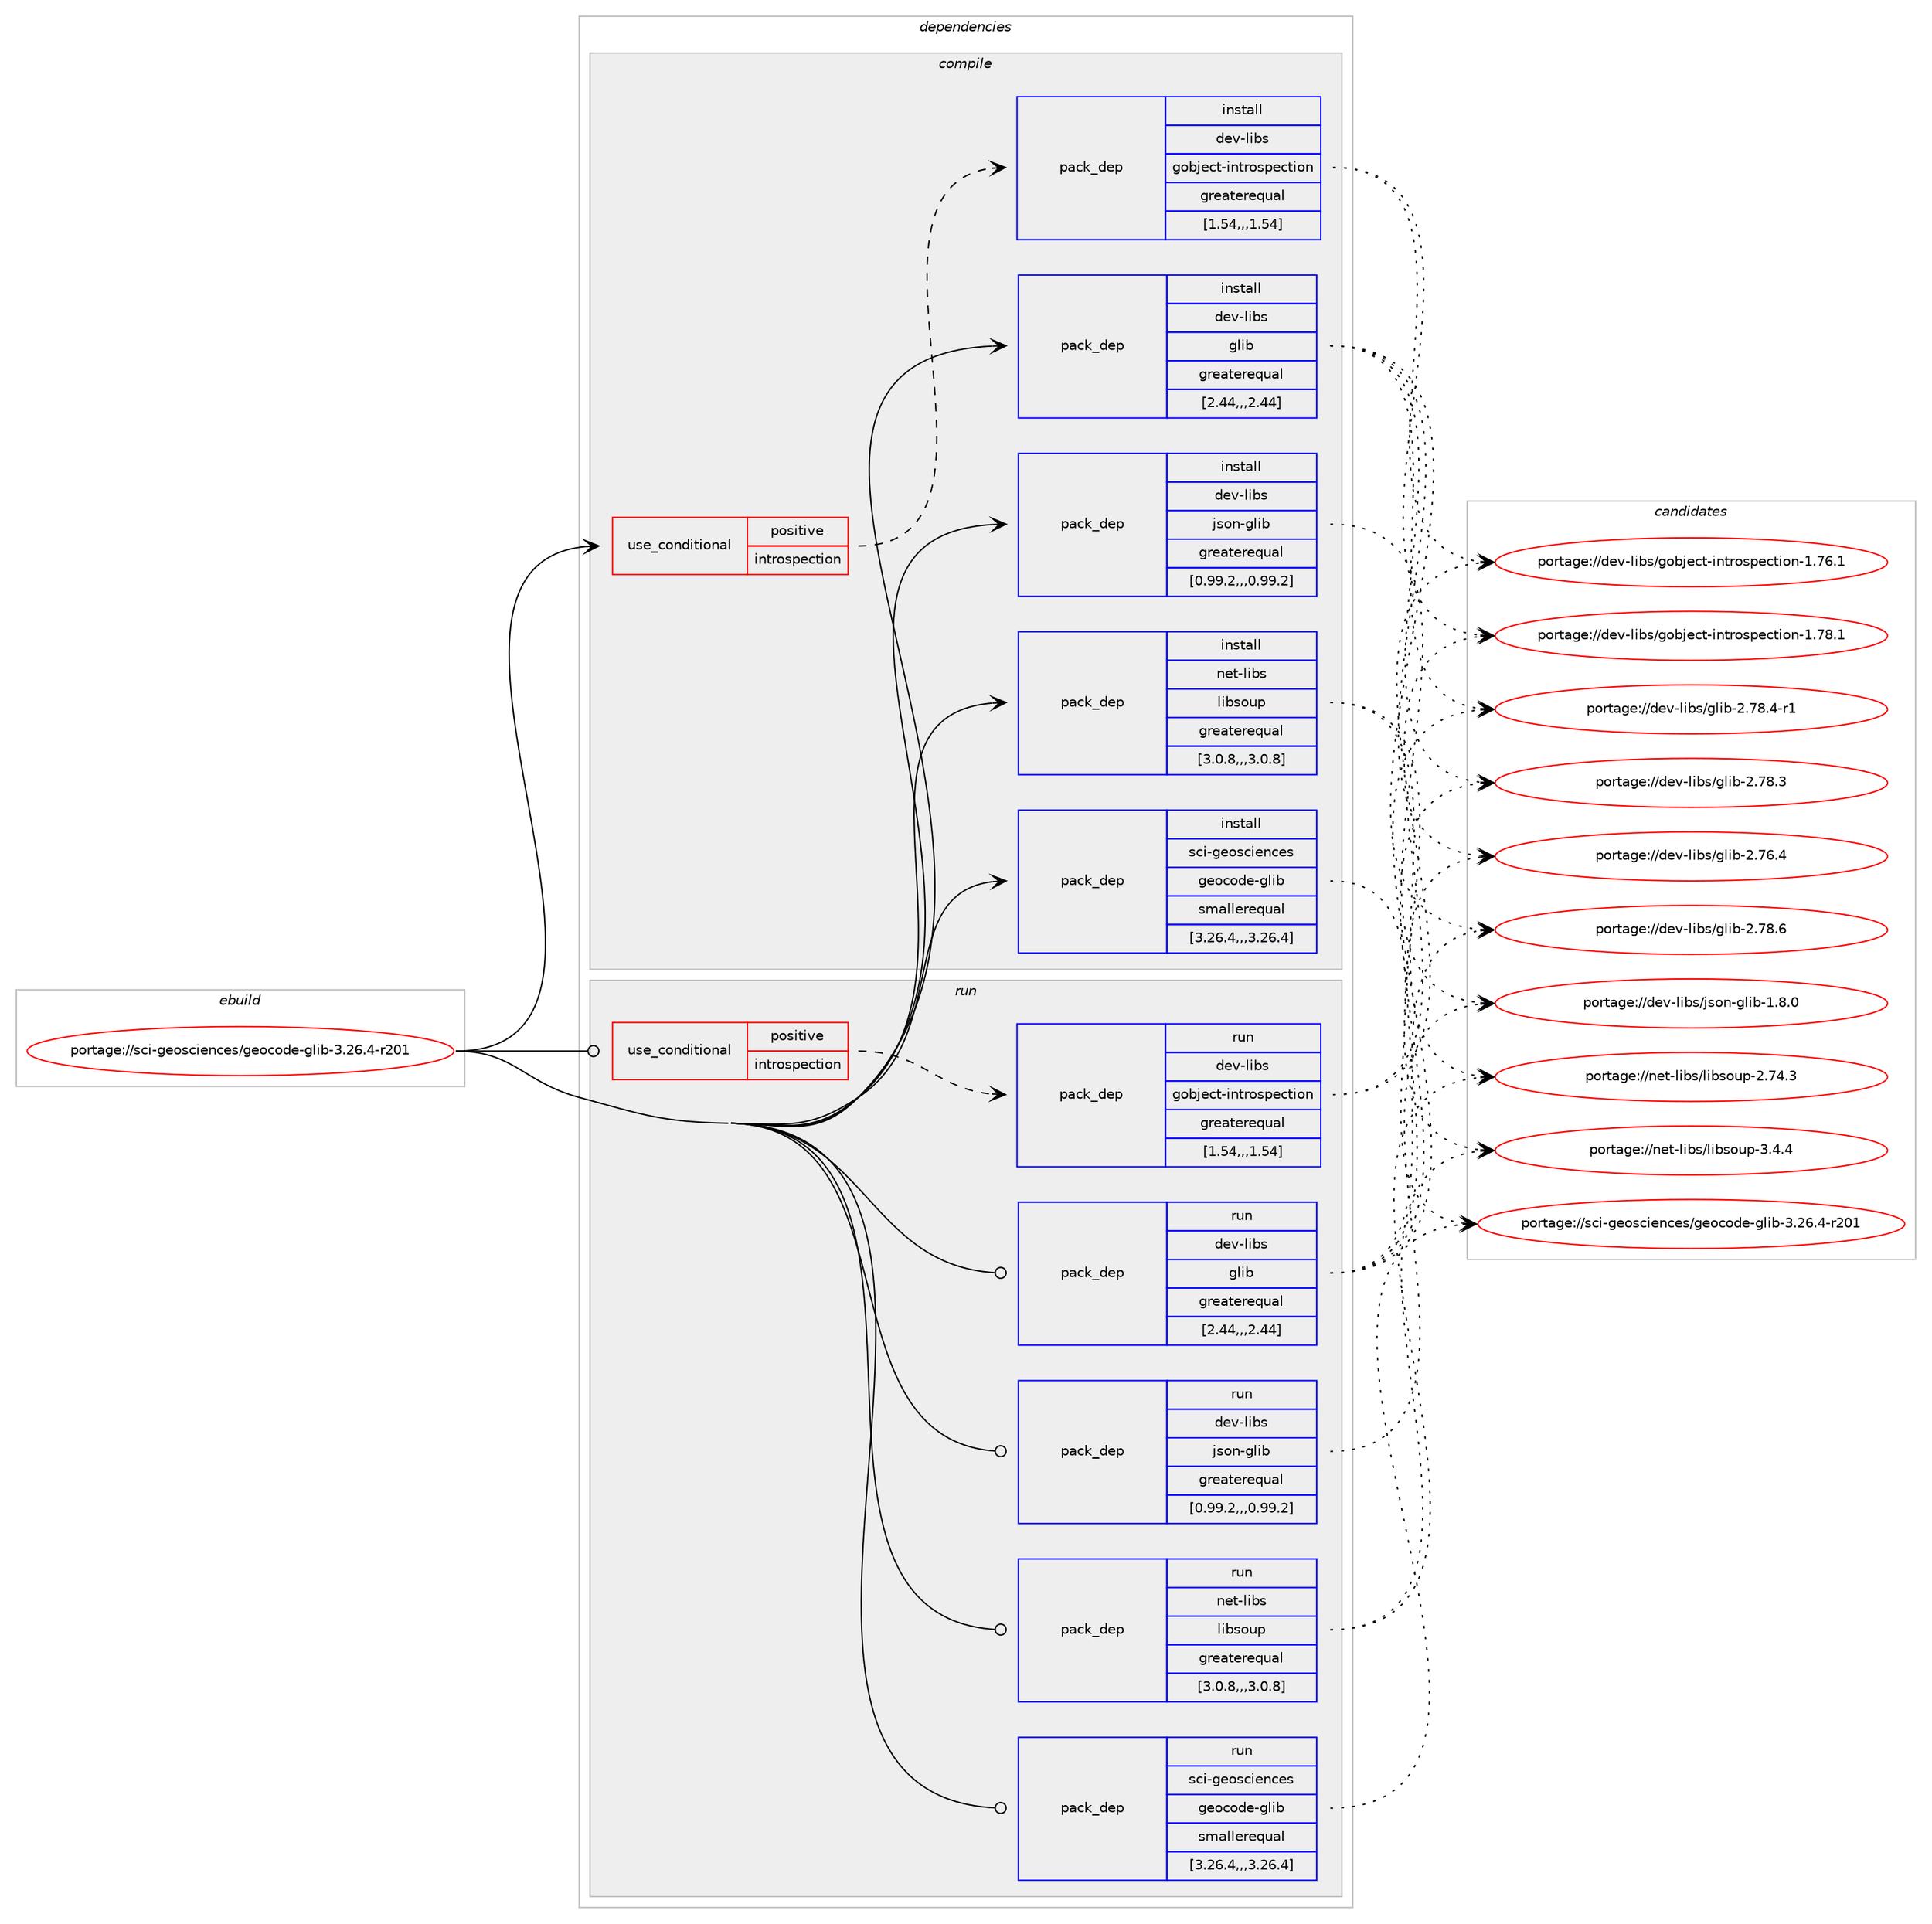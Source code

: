 digraph prolog {

# *************
# Graph options
# *************

newrank=true;
concentrate=true;
compound=true;
graph [rankdir=LR,fontname=Helvetica,fontsize=10,ranksep=1.5];#, ranksep=2.5, nodesep=0.2];
edge  [arrowhead=vee];
node  [fontname=Helvetica,fontsize=10];

# **********
# The ebuild
# **********

subgraph cluster_leftcol {
color=gray;
label=<<i>ebuild</i>>;
id [label="portage://sci-geosciences/geocode-glib-3.26.4-r201", color=red, width=4, href="../sci-geosciences/geocode-glib-3.26.4-r201.svg"];
}

# ****************
# The dependencies
# ****************

subgraph cluster_midcol {
color=gray;
label=<<i>dependencies</i>>;
subgraph cluster_compile {
fillcolor="#eeeeee";
style=filled;
label=<<i>compile</i>>;
subgraph cond104593 {
dependency395959 [label=<<TABLE BORDER="0" CELLBORDER="1" CELLSPACING="0" CELLPADDING="4"><TR><TD ROWSPAN="3" CELLPADDING="10">use_conditional</TD></TR><TR><TD>positive</TD></TR><TR><TD>introspection</TD></TR></TABLE>>, shape=none, color=red];
subgraph pack288550 {
dependency395960 [label=<<TABLE BORDER="0" CELLBORDER="1" CELLSPACING="0" CELLPADDING="4" WIDTH="220"><TR><TD ROWSPAN="6" CELLPADDING="30">pack_dep</TD></TR><TR><TD WIDTH="110">install</TD></TR><TR><TD>dev-libs</TD></TR><TR><TD>gobject-introspection</TD></TR><TR><TD>greaterequal</TD></TR><TR><TD>[1.54,,,1.54]</TD></TR></TABLE>>, shape=none, color=blue];
}
dependency395959:e -> dependency395960:w [weight=20,style="dashed",arrowhead="vee"];
}
id:e -> dependency395959:w [weight=20,style="solid",arrowhead="vee"];
subgraph pack288551 {
dependency395961 [label=<<TABLE BORDER="0" CELLBORDER="1" CELLSPACING="0" CELLPADDING="4" WIDTH="220"><TR><TD ROWSPAN="6" CELLPADDING="30">pack_dep</TD></TR><TR><TD WIDTH="110">install</TD></TR><TR><TD>dev-libs</TD></TR><TR><TD>glib</TD></TR><TR><TD>greaterequal</TD></TR><TR><TD>[2.44,,,2.44]</TD></TR></TABLE>>, shape=none, color=blue];
}
id:e -> dependency395961:w [weight=20,style="solid",arrowhead="vee"];
subgraph pack288552 {
dependency395962 [label=<<TABLE BORDER="0" CELLBORDER="1" CELLSPACING="0" CELLPADDING="4" WIDTH="220"><TR><TD ROWSPAN="6" CELLPADDING="30">pack_dep</TD></TR><TR><TD WIDTH="110">install</TD></TR><TR><TD>dev-libs</TD></TR><TR><TD>json-glib</TD></TR><TR><TD>greaterequal</TD></TR><TR><TD>[0.99.2,,,0.99.2]</TD></TR></TABLE>>, shape=none, color=blue];
}
id:e -> dependency395962:w [weight=20,style="solid",arrowhead="vee"];
subgraph pack288553 {
dependency395963 [label=<<TABLE BORDER="0" CELLBORDER="1" CELLSPACING="0" CELLPADDING="4" WIDTH="220"><TR><TD ROWSPAN="6" CELLPADDING="30">pack_dep</TD></TR><TR><TD WIDTH="110">install</TD></TR><TR><TD>net-libs</TD></TR><TR><TD>libsoup</TD></TR><TR><TD>greaterequal</TD></TR><TR><TD>[3.0.8,,,3.0.8]</TD></TR></TABLE>>, shape=none, color=blue];
}
id:e -> dependency395963:w [weight=20,style="solid",arrowhead="vee"];
subgraph pack288554 {
dependency395964 [label=<<TABLE BORDER="0" CELLBORDER="1" CELLSPACING="0" CELLPADDING="4" WIDTH="220"><TR><TD ROWSPAN="6" CELLPADDING="30">pack_dep</TD></TR><TR><TD WIDTH="110">install</TD></TR><TR><TD>sci-geosciences</TD></TR><TR><TD>geocode-glib</TD></TR><TR><TD>smallerequal</TD></TR><TR><TD>[3.26.4,,,3.26.4]</TD></TR></TABLE>>, shape=none, color=blue];
}
id:e -> dependency395964:w [weight=20,style="solid",arrowhead="vee"];
}
subgraph cluster_compileandrun {
fillcolor="#eeeeee";
style=filled;
label=<<i>compile and run</i>>;
}
subgraph cluster_run {
fillcolor="#eeeeee";
style=filled;
label=<<i>run</i>>;
subgraph cond104594 {
dependency395965 [label=<<TABLE BORDER="0" CELLBORDER="1" CELLSPACING="0" CELLPADDING="4"><TR><TD ROWSPAN="3" CELLPADDING="10">use_conditional</TD></TR><TR><TD>positive</TD></TR><TR><TD>introspection</TD></TR></TABLE>>, shape=none, color=red];
subgraph pack288555 {
dependency395966 [label=<<TABLE BORDER="0" CELLBORDER="1" CELLSPACING="0" CELLPADDING="4" WIDTH="220"><TR><TD ROWSPAN="6" CELLPADDING="30">pack_dep</TD></TR><TR><TD WIDTH="110">run</TD></TR><TR><TD>dev-libs</TD></TR><TR><TD>gobject-introspection</TD></TR><TR><TD>greaterequal</TD></TR><TR><TD>[1.54,,,1.54]</TD></TR></TABLE>>, shape=none, color=blue];
}
dependency395965:e -> dependency395966:w [weight=20,style="dashed",arrowhead="vee"];
}
id:e -> dependency395965:w [weight=20,style="solid",arrowhead="odot"];
subgraph pack288556 {
dependency395967 [label=<<TABLE BORDER="0" CELLBORDER="1" CELLSPACING="0" CELLPADDING="4" WIDTH="220"><TR><TD ROWSPAN="6" CELLPADDING="30">pack_dep</TD></TR><TR><TD WIDTH="110">run</TD></TR><TR><TD>dev-libs</TD></TR><TR><TD>glib</TD></TR><TR><TD>greaterequal</TD></TR><TR><TD>[2.44,,,2.44]</TD></TR></TABLE>>, shape=none, color=blue];
}
id:e -> dependency395967:w [weight=20,style="solid",arrowhead="odot"];
subgraph pack288557 {
dependency395968 [label=<<TABLE BORDER="0" CELLBORDER="1" CELLSPACING="0" CELLPADDING="4" WIDTH="220"><TR><TD ROWSPAN="6" CELLPADDING="30">pack_dep</TD></TR><TR><TD WIDTH="110">run</TD></TR><TR><TD>dev-libs</TD></TR><TR><TD>json-glib</TD></TR><TR><TD>greaterequal</TD></TR><TR><TD>[0.99.2,,,0.99.2]</TD></TR></TABLE>>, shape=none, color=blue];
}
id:e -> dependency395968:w [weight=20,style="solid",arrowhead="odot"];
subgraph pack288558 {
dependency395969 [label=<<TABLE BORDER="0" CELLBORDER="1" CELLSPACING="0" CELLPADDING="4" WIDTH="220"><TR><TD ROWSPAN="6" CELLPADDING="30">pack_dep</TD></TR><TR><TD WIDTH="110">run</TD></TR><TR><TD>net-libs</TD></TR><TR><TD>libsoup</TD></TR><TR><TD>greaterequal</TD></TR><TR><TD>[3.0.8,,,3.0.8]</TD></TR></TABLE>>, shape=none, color=blue];
}
id:e -> dependency395969:w [weight=20,style="solid",arrowhead="odot"];
subgraph pack288559 {
dependency395970 [label=<<TABLE BORDER="0" CELLBORDER="1" CELLSPACING="0" CELLPADDING="4" WIDTH="220"><TR><TD ROWSPAN="6" CELLPADDING="30">pack_dep</TD></TR><TR><TD WIDTH="110">run</TD></TR><TR><TD>sci-geosciences</TD></TR><TR><TD>geocode-glib</TD></TR><TR><TD>smallerequal</TD></TR><TR><TD>[3.26.4,,,3.26.4]</TD></TR></TABLE>>, shape=none, color=blue];
}
id:e -> dependency395970:w [weight=20,style="solid",arrowhead="odot"];
}
}

# **************
# The candidates
# **************

subgraph cluster_choices {
rank=same;
color=gray;
label=<<i>candidates</i>>;

subgraph choice288550 {
color=black;
nodesep=1;
choice1001011184510810598115471031119810610199116451051101161141111151121019911610511111045494655564649 [label="portage://dev-libs/gobject-introspection-1.78.1", color=red, width=4,href="../dev-libs/gobject-introspection-1.78.1.svg"];
choice1001011184510810598115471031119810610199116451051101161141111151121019911610511111045494655544649 [label="portage://dev-libs/gobject-introspection-1.76.1", color=red, width=4,href="../dev-libs/gobject-introspection-1.76.1.svg"];
dependency395960:e -> choice1001011184510810598115471031119810610199116451051101161141111151121019911610511111045494655564649:w [style=dotted,weight="100"];
dependency395960:e -> choice1001011184510810598115471031119810610199116451051101161141111151121019911610511111045494655544649:w [style=dotted,weight="100"];
}
subgraph choice288551 {
color=black;
nodesep=1;
choice1001011184510810598115471031081059845504655564654 [label="portage://dev-libs/glib-2.78.6", color=red, width=4,href="../dev-libs/glib-2.78.6.svg"];
choice10010111845108105981154710310810598455046555646524511449 [label="portage://dev-libs/glib-2.78.4-r1", color=red, width=4,href="../dev-libs/glib-2.78.4-r1.svg"];
choice1001011184510810598115471031081059845504655564651 [label="portage://dev-libs/glib-2.78.3", color=red, width=4,href="../dev-libs/glib-2.78.3.svg"];
choice1001011184510810598115471031081059845504655544652 [label="portage://dev-libs/glib-2.76.4", color=red, width=4,href="../dev-libs/glib-2.76.4.svg"];
dependency395961:e -> choice1001011184510810598115471031081059845504655564654:w [style=dotted,weight="100"];
dependency395961:e -> choice10010111845108105981154710310810598455046555646524511449:w [style=dotted,weight="100"];
dependency395961:e -> choice1001011184510810598115471031081059845504655564651:w [style=dotted,weight="100"];
dependency395961:e -> choice1001011184510810598115471031081059845504655544652:w [style=dotted,weight="100"];
}
subgraph choice288552 {
color=black;
nodesep=1;
choice1001011184510810598115471061151111104510310810598454946564648 [label="portage://dev-libs/json-glib-1.8.0", color=red, width=4,href="../dev-libs/json-glib-1.8.0.svg"];
dependency395962:e -> choice1001011184510810598115471061151111104510310810598454946564648:w [style=dotted,weight="100"];
}
subgraph choice288553 {
color=black;
nodesep=1;
choice11010111645108105981154710810598115111117112455146524652 [label="portage://net-libs/libsoup-3.4.4", color=red, width=4,href="../net-libs/libsoup-3.4.4.svg"];
choice1101011164510810598115471081059811511111711245504655524651 [label="portage://net-libs/libsoup-2.74.3", color=red, width=4,href="../net-libs/libsoup-2.74.3.svg"];
dependency395963:e -> choice11010111645108105981154710810598115111117112455146524652:w [style=dotted,weight="100"];
dependency395963:e -> choice1101011164510810598115471081059811511111711245504655524651:w [style=dotted,weight="100"];
}
subgraph choice288554 {
color=black;
nodesep=1;
choice11599105451031011111159910510111099101115471031011119911110010145103108105984551465054465245114504849 [label="portage://sci-geosciences/geocode-glib-3.26.4-r201", color=red, width=4,href="../sci-geosciences/geocode-glib-3.26.4-r201.svg"];
dependency395964:e -> choice11599105451031011111159910510111099101115471031011119911110010145103108105984551465054465245114504849:w [style=dotted,weight="100"];
}
subgraph choice288555 {
color=black;
nodesep=1;
choice1001011184510810598115471031119810610199116451051101161141111151121019911610511111045494655564649 [label="portage://dev-libs/gobject-introspection-1.78.1", color=red, width=4,href="../dev-libs/gobject-introspection-1.78.1.svg"];
choice1001011184510810598115471031119810610199116451051101161141111151121019911610511111045494655544649 [label="portage://dev-libs/gobject-introspection-1.76.1", color=red, width=4,href="../dev-libs/gobject-introspection-1.76.1.svg"];
dependency395966:e -> choice1001011184510810598115471031119810610199116451051101161141111151121019911610511111045494655564649:w [style=dotted,weight="100"];
dependency395966:e -> choice1001011184510810598115471031119810610199116451051101161141111151121019911610511111045494655544649:w [style=dotted,weight="100"];
}
subgraph choice288556 {
color=black;
nodesep=1;
choice1001011184510810598115471031081059845504655564654 [label="portage://dev-libs/glib-2.78.6", color=red, width=4,href="../dev-libs/glib-2.78.6.svg"];
choice10010111845108105981154710310810598455046555646524511449 [label="portage://dev-libs/glib-2.78.4-r1", color=red, width=4,href="../dev-libs/glib-2.78.4-r1.svg"];
choice1001011184510810598115471031081059845504655564651 [label="portage://dev-libs/glib-2.78.3", color=red, width=4,href="../dev-libs/glib-2.78.3.svg"];
choice1001011184510810598115471031081059845504655544652 [label="portage://dev-libs/glib-2.76.4", color=red, width=4,href="../dev-libs/glib-2.76.4.svg"];
dependency395967:e -> choice1001011184510810598115471031081059845504655564654:w [style=dotted,weight="100"];
dependency395967:e -> choice10010111845108105981154710310810598455046555646524511449:w [style=dotted,weight="100"];
dependency395967:e -> choice1001011184510810598115471031081059845504655564651:w [style=dotted,weight="100"];
dependency395967:e -> choice1001011184510810598115471031081059845504655544652:w [style=dotted,weight="100"];
}
subgraph choice288557 {
color=black;
nodesep=1;
choice1001011184510810598115471061151111104510310810598454946564648 [label="portage://dev-libs/json-glib-1.8.0", color=red, width=4,href="../dev-libs/json-glib-1.8.0.svg"];
dependency395968:e -> choice1001011184510810598115471061151111104510310810598454946564648:w [style=dotted,weight="100"];
}
subgraph choice288558 {
color=black;
nodesep=1;
choice11010111645108105981154710810598115111117112455146524652 [label="portage://net-libs/libsoup-3.4.4", color=red, width=4,href="../net-libs/libsoup-3.4.4.svg"];
choice1101011164510810598115471081059811511111711245504655524651 [label="portage://net-libs/libsoup-2.74.3", color=red, width=4,href="../net-libs/libsoup-2.74.3.svg"];
dependency395969:e -> choice11010111645108105981154710810598115111117112455146524652:w [style=dotted,weight="100"];
dependency395969:e -> choice1101011164510810598115471081059811511111711245504655524651:w [style=dotted,weight="100"];
}
subgraph choice288559 {
color=black;
nodesep=1;
choice11599105451031011111159910510111099101115471031011119911110010145103108105984551465054465245114504849 [label="portage://sci-geosciences/geocode-glib-3.26.4-r201", color=red, width=4,href="../sci-geosciences/geocode-glib-3.26.4-r201.svg"];
dependency395970:e -> choice11599105451031011111159910510111099101115471031011119911110010145103108105984551465054465245114504849:w [style=dotted,weight="100"];
}
}

}
